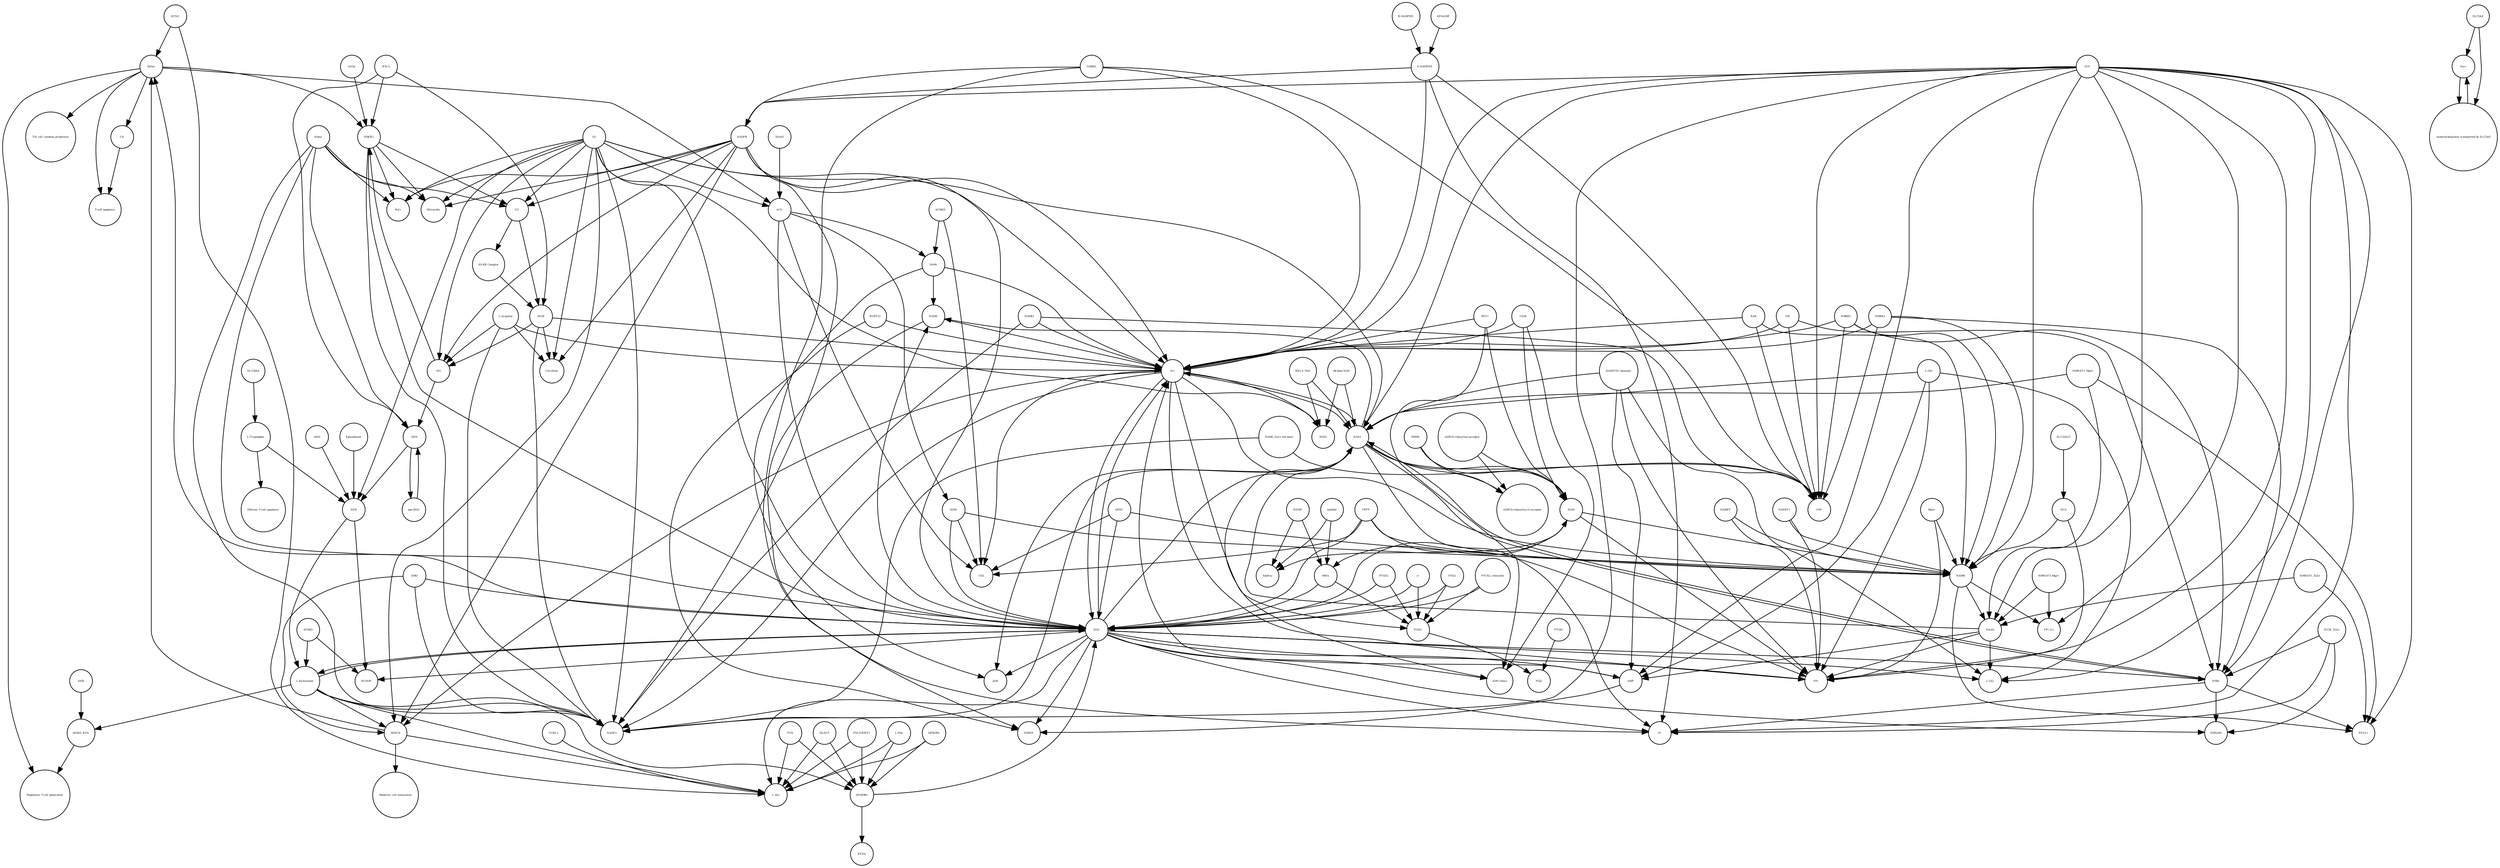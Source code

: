 strict digraph  {
"3HAA" [annotation="urn_miriam_obo.chebi_CHEBI%3A15793", bipartite=0, cls="simple chemical", fontsize=4, label="3HAA", shape=circle];
"Regulatory T-cell generation" [annotation="urn_miriam_obo.go_GO%3A0045066", bipartite=0, cls=phenotype, fontsize=4, label="Regulatory T-cell generation", shape=circle];
"AHR/L-KYN" [annotation="", bipartite=0, cls=complex, fontsize=4, label="AHR/L-KYN", shape=circle];
"L-Tryptophan" [annotation="urn_miriam_obo.chebi_CHEBI%3A57912", bipartite=0, cls="simple chemical", fontsize=4, label="L-Tryptophan", shape=circle];
"Effector T-cell apoptosis" [annotation="urn_miriam_obo.go_GO%3A1902483", bipartite=0, cls=phenotype, fontsize=4, label="Effector T-cell apoptosis", shape=circle];
"Th1 cell cytokine production" [annotation="urn_miriam_obo.go_GO%3A0035744", bipartite=0, cls=phenotype, fontsize=4, label="Th1 cell cytokine production", shape=circle];
"T-cell apoptosis" [annotation="urn_miriam_obo.go_GO%3A0070231", bipartite=0, cls=phenotype, fontsize=4, label="T-cell apoptosis", shape=circle];
CA [annotation="", bipartite=0, cls="simple chemical", fontsize=4, label=CA, shape=circle];
"3HKYN" [annotation="urn_miriam_obo.chebi_CHEBI%3A17380", bipartite=0, cls="simple chemical", fontsize=4, label="3HKYN", shape=circle];
"Dendritic cell maturation" [annotation="urn_miriam_obo.go_GO%3A0097029", bipartite=0, cls=phenotype, fontsize=4, label="Dendritic cell maturation", shape=circle];
AHR [annotation=urn_miriam_uniprot_P35869, bipartite=0, cls=macromolecule, fontsize=4, label=AHR, shape=circle];
"NAD+" [annotation="urn_miriam_obo.chebi_CHEBI%3A57540", bipartite=0, cls="simple chemical", fontsize=4, label="NAD+", shape=circle];
"ADP-ribose" [annotation="urn_miriam_obo.chebi_CHEBI%3A57967", bipartite=0, cls="simple chemical", fontsize=4, label="ADP-ribose", shape=circle];
"L-Gln" [annotation="urn_miriam_obo.chebi_CHEBI%3A58359", bipartite=0, cls="simple chemical", fontsize=4, label="L-Gln", shape=circle];
Heme [annotation="urn_miriam_obo.chebi_CHEBI%3A30413", bipartite=0, cls="simple chemical", fontsize=4, label=Heme, shape=circle];
SLC22A13 [annotation=urn_miriam_uniprot_Q9Y226, bipartite=0, cls=macromolecule, fontsize=4, label=SLC22A13, shape=circle];
CO2 [annotation="urn_miriam_obo.chebi_CHEBI%3A16526", bipartite=0, cls="simple chemical", fontsize=4, label=CO2, shape=circle];
iNOS [annotation=urn_miriam_uniprot_P35228, bipartite=0, cls=macromolecule, fontsize=4, label=iNOS, shape=circle];
PPi [annotation="urn_miriam_obo.chebi_CHEBI%3A29888", bipartite=0, cls="simple chemical", fontsize=4, label=PPi, shape=circle];
"NT5E_Zn2+" [annotation="urn_miriam_uniprot_P21589|urn_miriam_obo.chebi_CHEBI%3A29105", bipartite=0, cls="complex multimer", fontsize=4, label="NT5E_Zn2+", shape=circle];
HCOOH [annotation="urn_miriam_obo.chebi_CHEBI%3A30751", bipartite=0, cls="simple chemical", fontsize=4, label=HCOOH, shape=circle];
NADK2 [annotation=urn_miriam_uniprot_Q4G0N4, bipartite=0, cls="macromolecule multimer", fontsize=4, label=NADK2, shape=circle];
AFMID [annotation=urn_miriam_uniprot_Q63HM1, bipartite=0, cls=macromolecule, fontsize=4, label=AFMID, shape=circle];
NAAD [annotation="urn_miriam_obo.chebi_CHEBI%3A18304", bipartite=0, cls="simple chemical", fontsize=4, label=NAAD, shape=circle];
PTGIS [annotation=urn_miriam_uniprot_Q16647, bipartite=0, cls=macromolecule, fontsize=4, label=PTGIS, shape=circle];
"NADSYN1 hexamer" [annotation=urn_miriam_uniprot_Q6IA69, bipartite=0, cls="macromolecule multimer", fontsize=4, label="NADSYN1 hexamer", shape=circle];
PGH2 [annotation="urn_miriam_obo.chebi_CHEBI%3A15554", bipartite=0, cls="simple chemical", fontsize=4, label=PGH2, shape=circle];
"IFN-G" [annotation=urn_miriam_uniprot_Q14609, bipartite=0, cls=macromolecule, fontsize=4, label="IFN-G", shape=circle];
"L-Arginine" [annotation="urn_miriam_obo.chebi_CHEBI%3A16467", bipartite=0, cls="simple chemical", fontsize=4, label="L-Arginine", shape=circle];
"2AMA" [annotation="urn_miriam_obo.chebi_CHEBI%3A15745", bipartite=0, cls="simple chemical", fontsize=4, label="2AMA", shape=circle];
ACMSD [annotation=urn_miriam_uniprot_Q8TDX5, bipartite=0, cls="macromolecule multimer", fontsize=4, label=ACMSD, shape=circle];
CARKD [annotation=urn_miriam_uniprot_Q8IW45, bipartite=0, cls=macromolecule, fontsize=4, label=CARKD, shape=circle];
AdoMet [annotation="urn_miriam_obo.chebi_CHEBI%3A15414", bipartite=0, cls="simple chemical", fontsize=4, label=AdoMet, shape=circle];
"NMNAT1_Zn2+" [annotation="urn_miriam_uniprot_Q9HAN9|urn_miriam_obo.chebi_CHEBI%3A29105", bipartite=0, cls="complex multimer", fontsize=4, label="NMNAT1_Zn2+", shape=circle];
"NMNAT2_Mg2+" [annotation="urn_miriam_uniprot_Q9BZQ4|urn_miriam_obo.chebi_CHEBI%3A18420", bipartite=0, cls=complex, fontsize=4, label="NMNAT2_Mg2+", shape=circle];
"(ADP-D-ribosyl)(n+1)-acceptor" [annotation="urn_miriam_obo.chebi_CHEBI%3A133203", bipartite=0, cls="simple chemical", fontsize=4, label="(ADP-D-ribosyl)(n+1)-acceptor", shape=circle];
PGG2 [annotation="urn_miriam_obo.chebi_CHEBI%3A27647", bipartite=0, cls="simple chemical", fontsize=4, label=PGG2, shape=circle];
"L-Ala" [annotation="urn_miriam_obo.chebi_CHEBI%3A57972", bipartite=0, cls="simple chemical", fontsize=4, label="L-Ala", shape=circle];
"PPi (3-)" [annotation="urn_miriam_obo.chebi_CHEBI%3A33019", bipartite=0, cls="simple chemical", fontsize=4, label="PPi (3-)", shape=circle];
PARPs [annotation="urn_miriam_uniprot_Q8N5Y8|urn_miriam_uniprot_Q53GL7|urn_miriam_uniprot_Q8IXQ6", bipartite=0, cls=macromolecule, fontsize=4, label=PARPs, shape=circle];
IDO2 [annotation=urn_miriam_uniprot_Q6ZQW0, bipartite=0, cls=macromolecule, fontsize=4, label=IDO2, shape=circle];
CD38 [annotation=urn_miriam_uniprot_P28907, bipartite=0, cls=macromolecule, fontsize=4, label=CD38, shape=circle];
"Nf-KB Complex" [annotation="urn_miriam_uniprot_P19838|urn_miriam_uniprot_Q04206|urn_miriam_uniprot_Q00653", bipartite=0, cls=complex, fontsize=4, label="Nf-KB Complex", shape=circle];
KYNA [annotation="urn_miriam_obo.chebi_CHEBI%3A18344", bipartite=0, cls="simple chemical", fontsize=4, label=KYNA, shape=circle];
NRNAM [annotation="urn_miriam_obo.chebi_CHEBI%3A15927", bipartite=0, cls="simple chemical", fontsize=4, label=NRNAM, shape=circle];
AdoHcy [annotation="urn_miriam_obo.chebi_CHEBI%3A16680", bipartite=0, cls="simple chemical", fontsize=4, label=AdoHcy, shape=circle];
"PXLP-KYAT1" [annotation="urn_miriam_uniprot_Q16773|urn_miriam_obo.chebi_CHEBI%3A18405", bipartite=0, cls="complex multimer", fontsize=4, label="PXLP-KYAT1", shape=circle];
HAAO [annotation=urn_miriam_uniprot_P46952, bipartite=0, cls=macromolecule, fontsize=4, label=HAAO, shape=circle];
I3PROPA [annotation="urn_miriam_obo.chebi_CHEBI%3A43580", bipartite=0, cls=macromolecule, fontsize=4, label=I3PROPA, shape=circle];
NAR [annotation="urn_miriam_obo.chebi_CHEBI%3A58527", bipartite=0, cls="simple chemical", fontsize=4, label=NAR, shape=circle];
O2 [annotation="urn_miriam_obo.chebi_CHEBI%3A15379", bipartite=0, cls="simple chemical", fontsize=4, label=O2, shape=circle];
NNMT [annotation=urn_miriam_uniprot_P40261, bipartite=0, cls=macromolecule, fontsize=4, label=NNMT, shape=circle];
CO [annotation="urn_miriam_obo.chebi_CHEBI%3A17245", bipartite=0, cls="simple chemical", fontsize=4, label=CO, shape=circle];
MNA [annotation="urn_miriam_obo.chebi_CHEBI%3A16797", bipartite=0, cls="simple chemical", fontsize=4, label=MNA, shape=circle];
"L-Kynurenine" [annotation="urn_miriam_obo.chebi_CHEBI%3A16946", bipartite=0, cls="simple chemical", fontsize=4, label="L-Kynurenine", shape=circle];
ACS [annotation="urn_miriam_obo.chebi_CHEBI%3A29044", bipartite=0, cls="simple chemical", fontsize=4, label=ACS, shape=circle];
"L-Phe" [annotation="urn_miriam_obo.chebi_CHEBI%3A58095", bipartite=0, cls="simple chemical", fontsize=4, label="L-Phe", shape=circle];
ADP [annotation="urn_miriam_obo.chebi_CHEBI%3A456216", bipartite=0, cls="simple chemical", fontsize=4, label=ADP, shape=circle];
PTCS2_celecoxib [annotation="urn_miriam_uniprot_P35354|urn_miriam_obo.chebi_CHEBI%3A41423", bipartite=0, cls=complex, fontsize=4, label=PTCS2_celecoxib, shape=circle];
NMNH [annotation="urn_miriam_obo.chebi_CHEBI%3A74452", bipartite=0, cls="simple chemical", fontsize=4, label=NMNH, shape=circle];
NAPRT1 [annotation=urn_miriam_uniprot_Q6XQN6, bipartite=0, cls="macromolecule multimer", fontsize=4, label=NAPRT1, shape=circle];
PYR [annotation="urn_miriam_obo.chebi_CHEBI%3A15361", bipartite=0, cls="simple chemical", fontsize=4, label=PYR, shape=circle];
"(ADP-D-ribosyl)(n)-acceptor" [annotation="urn_miriam_obo.chebi_CHEBI%3A133202", bipartite=0, cls="simple chemical", fontsize=4, label="(ADP-D-ribosyl)(n)-acceptor", shape=circle];
"Na+" [annotation="urn_miriam_obo.chebi_CHEBI%3A29101", bipartite=0, cls="simple chemical", fontsize=4, label="Na+", shape=circle];
BST1 [annotation=urn_miriam_uniprot_Q10588, bipartite=0, cls="macromolecule multimer", fontsize=4, label=BST1, shape=circle];
Epacadostat [annotation="", bipartite=0, cls="simple chemical", fontsize=4, label=Epacadostat, shape=circle];
PGI2 [annotation="urn_miriam_obo.chebi_CHEBI%3A15552", bipartite=0, cls="simple chemical", fontsize=4, label=PGI2, shape=circle];
NO [annotation="urn_miriam_obo.chebi_CHEBI%3A16480", bipartite=0, cls="simple chemical", fontsize=4, label=NO, shape=circle];
HMOX1 [annotation="", bipartite=0, cls=macromolecule, fontsize=4, label=HMOX1, shape=circle];
NADPH [annotation="urn_miriam_obo.chebi_CHEBI%3A16474", bipartite=0, cls="simple chemical", fontsize=4, label=NADPH, shape=circle];
QPRT [annotation=urn_miriam_uniprot_Q15274, bipartite=0, cls=macromolecule, fontsize=4, label=QPRT, shape=circle];
"Fe2+" [annotation="urn_miriam_obo.chebi_CHEBI%3A29033", bipartite=0, cls="simple chemical", fontsize=4, label="Fe2+", shape=circle];
NADH [annotation="urn_miriam_obo.chebi_CHEBI%3A57945", bipartite=0, cls="simple chemical", fontsize=4, label=NADH, shape=circle];
"NADP+" [annotation="urn_miriam_obo.chebi_CHEBI%3A18009", bipartite=0, cls="simple chemical", fontsize=4, label="NADP+", shape=circle];
H2O2 [annotation="urn_miriam_obo.chebi_CHEBI%3A16240", bipartite=0, cls="simple chemical", fontsize=4, label=H2O2, shape=circle];
NMRK2 [annotation=urn_miriam_uniprot_Q9NPI5, bipartite=0, cls=macromolecule, fontsize=4, label=NMRK2, shape=circle];
"S-NADPHX" [annotation="urn_miriam_obo.chebi_CHEBI%3A64084", bipartite=0, cls="simple chemical", fontsize=4, label="S-NADPHX", shape=circle];
NMRK1 [annotation=urn_miriam_uniprot_Q9NWW6, bipartite=0, cls=macromolecule, fontsize=4, label=NMRK1, shape=circle];
"Mg2+" [annotation="urn_miriam_obo.chebi_CHEBI%3A18420", bipartite=0, cls="simple chemical", fontsize=4, label="Mg2+", shape=circle];
QUIN [annotation="urn_miriam_obo.chebi_CHEBI%3A16675", bipartite=0, cls="simple chemical", fontsize=4, label=QUIN, shape=circle];
NCA [annotation="urn_miriam_obo.chebi_CHEBI%3A32544", bipartite=0, cls="simple chemical", fontsize=4, label=NCA, shape=circle];
KYNU [annotation=urn_miriam_uniprot_Q16719, bipartite=0, cls="macromolecule multimer", fontsize=4, label=KYNU, shape=circle];
"apo-IDO1" [annotation=urn_miriam_uniprot_P14902, bipartite=0, cls=macromolecule, fontsize=4, label="apo-IDO1", shape=circle];
"R-NADPHX" [annotation="urn_miriam_obo.chebi_CHEBI%3A64085", bipartite=0, cls="simple chemical", fontsize=4, label="R-NADPHX", shape=circle];
"NADK_Zn2+ tetramer" [annotation="urn_miriam_uniprot_O95544|urn_miriam_obo.chebi_CHEBI%3A29105", bipartite=0, cls="complex multimer", fontsize=4, label="NADK_Zn2+ tetramer", shape=circle];
KMO [annotation=urn_miriam_uniprot_O15229, bipartite=0, cls=macromolecule, fontsize=4, label=KMO, shape=circle];
Orf3a [annotation="urn_miriam_ncbiprotein_BCD58754|urn_miriam_uniprot_P0DTC3", bipartite=0, cls=macromolecule, fontsize=4, label=Orf3a, shape=circle];
NUDT12 [annotation=urn_miriam_uniprot_Q9BQG2, bipartite=0, cls=macromolecule, fontsize=4, label=NUDT12, shape=circle];
"H+" [annotation="urn_miriam_obo.chebi_CHEBI%3A15378", bipartite=0, cls="simple chemical", fontsize=4, label="H+", shape=circle];
PTGS2 [annotation=urn_miriam_uniprot_P35354, bipartite=0, cls="macromolecule multimer", fontsize=4, label=PTGS2, shape=circle];
ATP [annotation="urn_miriam_obo.chebi_CHEBI%3A30616", bipartite=0, cls="simple chemical", fontsize=4, label=ATP, shape=circle];
"PPi(3-)" [annotation="urn_miriam_obo.chebi_CHEBI%3A33019", bipartite=0, cls="simple chemical", fontsize=4, label="PPi(3-)", shape=circle];
APOA1BP [annotation=urn_miriam_uniprot_O95544, bipartite=0, cls="macromolecule multimer", fontsize=4, label=APOA1BP, shape=circle];
RNLS_FAD [annotation="urn_miriam_uniprot_Q5VYX0|urn_miriam_obo.chebi_CHEBI%3A16238", bipartite=0, cls=complex, fontsize=4, label=RNLS_FAD, shape=circle];
NFK [annotation="urn_miriam_obo.chebi_CHEBI%3A18377", bipartite=0, cls="simple chemical", fontsize=4, label=NFK, shape=circle];
"L-Glu" [annotation="urn_miriam_obo.chebi_CHEBI%3A29985", bipartite=0, cls="simple chemical", fontsize=4, label="L-Glu", shape=circle];
NAMN [annotation="urn_miriam_obo.chebi_CHEBI%3A15763", bipartite=0, cls="simple chemical", fontsize=4, label=NAMN, shape=circle];
H2O [annotation="urn_miriam_obo.chebi_CHEBI%3A15377", bipartite=0, cls="simple chemical", fontsize=4, label=H2O, shape=circle];
"2AM" [annotation="urn_miriam_obo.chebi_CHEBI%3A16886", bipartite=0, cls="simple chemical", fontsize=4, label="2AM", shape=circle];
CCBL2 [annotation=urn_miriam_uniprot_Q6YP21, bipartite=0, cls="macromolecule multimer", fontsize=4, label=CCBL2, shape=circle];
SLC5A8 [annotation=urn_miriam_uniprot_Q8N695, bipartite=0, cls=macromolecule, fontsize=4, label=SLC5A8, shape=circle];
NMN [annotation="urn_miriam_obo.chebi_CHEBI%3A14649", bipartite=0, cls="simple chemical", fontsize=4, label=NMN, shape=circle];
NR [annotation="urn_miriam_obo.chebi_CHEBI%3A15927", bipartite=0, cls="simple chemical", fontsize=4, label=NR, shape=circle];
AMP [annotation="urn_miriam_obo.chebi_CHEBI%3A16027", bipartite=0, cls="simple chemical", fontsize=4, label=AMP, shape=circle];
"AP-DOBu" [annotation="urn_miriam_obo.chebi_CHEBI%3A17442", bipartite=0, cls="simple chemical", fontsize=4, label="AP-DOBu", shape=circle];
NAM [annotation="urn_miriam_obo.chebi_CHEBI%3A17154", bipartite=0, cls="simple chemical", fontsize=4, label=NAM, shape=circle];
PRPP [annotation="urn_miriam_obo.chebi_CHEBI%3A17111", bipartite=0, cls="simple chemical", fontsize=4, label=PRPP, shape=circle];
"NMNAT3_Mg2+" [annotation="urn_miriam_uniprot_Q96T66|urn_miriam_obo.chebi_CHEBI%3A18420", bipartite=0, cls="complex multimer", fontsize=4, label="NMNAT3_Mg2+", shape=circle];
"e-" [annotation="urn_miriam_obo.chebi_CHEBI%3A10545", bipartite=0, cls="simple chemical", fontsize=4, label="e-", shape=circle];
Pi [annotation="urn_miriam_obo.chebi_CHEBI%3A18367", bipartite=0, cls="simple chemical", fontsize=4, label=Pi, shape=circle];
"dh-beta-NAD" [annotation="urn_miriam_obo.chebi_CHEBI%3A90171|urn_miriam_obo.chebi_CHEBI%3A90174", bipartite=0, cls="simple chemical", fontsize=4, label="dh-beta-NAD", shape=circle];
IDO1 [annotation=urn_miriam_uniprot_P14902, bipartite=0, cls=complex, fontsize=4, label=IDO1, shape=circle];
I3LACT [annotation="urn_miriam_obo.chebi_CHEBI%3A55528", bipartite=0, cls=macromolecule, fontsize=4, label=I3LACT, shape=circle];
NAMPT [annotation=urn_miriam_uniprot_P43490, bipartite=0, cls=macromolecule, fontsize=4, label=NAMPT, shape=circle];
Biliverdin [annotation="urn_miriam_obo.chebi_CHEBI%3A17033", bipartite=0, cls="simple chemical", fontsize=4, label=Biliverdin, shape=circle];
SLC36A4 [annotation=urn_miriam_uniprot_Q6YBV0, bipartite=0, cls=macromolecule, fontsize=4, label=SLC36A4, shape=circle];
"monocarboxylates transported by SLC5A8" [annotation="", bipartite=0, cls="simple chemical", fontsize=4, label="monocarboxylates transported by SLC5A8", shape=circle];
Citrulline [annotation="urn_miriam_obo.chebi_CHEBI%3A16349", bipartite=0, cls="simple chemical", fontsize=4, label=Citrulline, shape=circle];
"3HAA" -> "Regulatory T-cell generation"  [annotation="", interaction_type="necessary stimulation"];
"3HAA" -> "Th1 cell cytokine production"  [annotation="", interaction_type=inhibition];
"3HAA" -> "T-cell apoptosis"  [annotation="", interaction_type="logic arc"];
"3HAA" -> HMOX1  [annotation="urn_miriam_pubmed_15249210|urn_miriam_pubmed_11287117|urn_miriam_pubmed_12706494", interaction_type=catalysis];
"3HAA" -> CA  [annotation="", interaction_type=production];
"3HAA" -> ACS  [annotation="", interaction_type=production];
"AHR/L-KYN" -> "Regulatory T-cell generation"  [annotation="", interaction_type="necessary stimulation"];
"L-Tryptophan" -> "Effector T-cell apoptosis"  [annotation="", interaction_type=inhibition];
"L-Tryptophan" -> NFK  [annotation="", interaction_type=production];
CA -> "T-cell apoptosis"  [annotation="", interaction_type="necessary stimulation"];
"3HKYN" -> "Dendritic cell maturation"  [annotation="", interaction_type="logic arc"];
"3HKYN" -> "L-Ala"  [annotation="", interaction_type=production];
"3HKYN" -> "3HAA"  [annotation="", interaction_type=production];
AHR -> "AHR/L-KYN"  [annotation="", interaction_type=production];
"NAD+" -> NADH  [annotation="", interaction_type=production];
"NAD+" -> "2AM"  [annotation="", interaction_type=production];
"NAD+" -> "H+"  [annotation="", interaction_type=production];
"NAD+" -> ADP  [annotation="", interaction_type=production];
"NAD+" -> "NADP+"  [annotation="", interaction_type=production];
"NAD+" -> "ADP-ribose"  [annotation="", interaction_type=production];
"NAD+" -> NAM  [annotation="", interaction_type=production];
"NAD+" -> Pi  [annotation="", interaction_type=production];
"NAD+" -> NMN  [annotation="", interaction_type=production];
"NAD+" -> "(ADP-D-ribosyl)(n+1)-acceptor"  [annotation="", interaction_type=production];
"L-Gln" -> AMP  [annotation="", interaction_type=production];
"L-Gln" -> "L-Glu"  [annotation="", interaction_type=production];
"L-Gln" -> "NAD+"  [annotation="", interaction_type=production];
"L-Gln" -> PPi  [annotation="", interaction_type=production];
Heme -> IDO1  [annotation="", interaction_type=production];
Heme -> "Fe2+"  [annotation="", interaction_type=production];
Heme -> "NADP+"  [annotation="", interaction_type=production];
Heme -> Biliverdin  [annotation="", interaction_type=production];
Heme -> CO  [annotation="", interaction_type=production];
Heme -> H2O  [annotation="", interaction_type=production];
SLC22A13 -> NCA  [annotation="", interaction_type=catalysis];
iNOS -> NO  [annotation="urn_miriam_pubmed_15249210|urn_miriam_pubmed_11463332", interaction_type=catalysis];
iNOS -> "NADP+"  [annotation="urn_miriam_pubmed_15249210|urn_miriam_pubmed_11463332", interaction_type=catalysis];
iNOS -> "H+"  [annotation="urn_miriam_pubmed_15249210|urn_miriam_pubmed_11463332", interaction_type=catalysis];
iNOS -> Citrulline  [annotation="urn_miriam_pubmed_15249210|urn_miriam_pubmed_11463332", interaction_type=catalysis];
"NT5E_Zn2+" -> Pi  [annotation="", interaction_type=catalysis];
"NT5E_Zn2+" -> NMN  [annotation="", interaction_type=catalysis];
"NT5E_Zn2+" -> NRNAM  [annotation="", interaction_type=catalysis];
NADK2 -> ADP  [annotation="", interaction_type=catalysis];
NADK2 -> "NADP+"  [annotation="", interaction_type=catalysis];
NADK2 -> "H+"  [annotation="", interaction_type=catalysis];
AFMID -> "L-Kynurenine"  [annotation=urn_miriam_pubmed_29531094, interaction_type=catalysis];
AFMID -> HCOOH  [annotation=urn_miriam_pubmed_29531094, interaction_type=catalysis];
NAAD -> AMP  [annotation="", interaction_type=production];
NAAD -> "L-Glu"  [annotation="", interaction_type=production];
NAAD -> "NAD+"  [annotation="", interaction_type=production];
NAAD -> PPi  [annotation="", interaction_type=production];
PTGIS -> PGI2  [annotation="", interaction_type=catalysis];
"NADSYN1 hexamer" -> AMP  [annotation="", interaction_type=catalysis];
"NADSYN1 hexamer" -> "L-Glu"  [annotation="", interaction_type=catalysis];
"NADSYN1 hexamer" -> "NAD+"  [annotation="", interaction_type=catalysis];
"NADSYN1 hexamer" -> PPi  [annotation="", interaction_type=catalysis];
PGH2 -> PGI2  [annotation="", interaction_type=production];
"IFN-G" -> iNOS  [annotation="urn_miriam_pubmed_9126284|urn_miriam_pubmed_15249210", interaction_type=catalysis];
"IFN-G" -> IDO1  [annotation="urn_miriam_pubmed_23476103|urn_miriam_pubmed_15249210|urn_miriam_pubmed_9126284", interaction_type=catalysis];
"IFN-G" -> HMOX1  [annotation="urn_miriam_pubmed_15249210|urn_miriam_pubmed_11287117|urn_miriam_pubmed_12706494", interaction_type=catalysis];
"L-Arginine" -> NO  [annotation="", interaction_type=production];
"L-Arginine" -> "NADP+"  [annotation="", interaction_type=production];
"L-Arginine" -> "H+"  [annotation="", interaction_type=production];
"L-Arginine" -> Citrulline  [annotation="", interaction_type=production];
"2AMA" -> NADH  [annotation="", interaction_type=production];
"2AMA" -> "2AM"  [annotation="", interaction_type=production];
"2AMA" -> "H+"  [annotation="", interaction_type=production];
ACMSD -> CO2  [annotation="", interaction_type=catalysis];
ACMSD -> "2AMA"  [annotation="", interaction_type=catalysis];
CARKD -> ADP  [annotation="", interaction_type=catalysis];
CARKD -> Pi  [annotation="", interaction_type=catalysis];
CARKD -> "H+"  [annotation="", interaction_type=catalysis];
CARKD -> NADPH  [annotation="", interaction_type=catalysis];
AdoMet -> MNA  [annotation="", interaction_type=production];
AdoMet -> AdoHcy  [annotation="", interaction_type=production];
"NMNAT1_Zn2+" -> "PPi(3-)"  [annotation="", interaction_type=catalysis];
"NMNAT1_Zn2+" -> NAAD  [annotation="", interaction_type=catalysis];
"NMNAT2_Mg2+" -> "PPi(3-)"  [annotation="", interaction_type=catalysis];
"NMNAT2_Mg2+" -> "NAD+"  [annotation="", interaction_type=catalysis];
"NMNAT2_Mg2+" -> NAAD  [annotation="", interaction_type=catalysis];
PGG2 -> PGH2  [annotation="", interaction_type=production];
PGG2 -> H2O  [annotation="", interaction_type=production];
PARPs -> "(ADP-D-ribosyl)(n+1)-acceptor"  [annotation="", interaction_type=catalysis];
PARPs -> NAM  [annotation="", interaction_type=catalysis];
IDO2 -> NFK  [annotation="", interaction_type=catalysis];
CD38 -> NAM  [annotation="", interaction_type=catalysis];
CD38 -> "ADP-ribose"  [annotation="", interaction_type=catalysis];
CD38 -> "H+"  [annotation="", interaction_type=catalysis];
"Nf-KB Complex" -> iNOS  [annotation="urn_miriam_pubmed_9126284|urn_miriam_pubmed_15249210", interaction_type=catalysis];
"PXLP-KYAT1" -> "AP-DOBu"  [annotation="", interaction_type=catalysis];
"PXLP-KYAT1" -> "L-Ala"  [annotation="", interaction_type=catalysis];
HAAO -> ACS  [annotation="", interaction_type=catalysis];
I3PROPA -> "AP-DOBu"  [annotation="", interaction_type=inhibition];
I3PROPA -> "L-Ala"  [annotation="", interaction_type=inhibition];
NAR -> ADP  [annotation="", interaction_type=production];
NAR -> NAMN  [annotation="", interaction_type=production];
NAR -> "H+"  [annotation="", interaction_type=production];
O2 -> "NAD+"  [annotation="", interaction_type=production];
O2 -> H2O2  [annotation="", interaction_type=production];
O2 -> NO  [annotation="", interaction_type=production];
O2 -> "NADP+"  [annotation="", interaction_type=production];
O2 -> "H+"  [annotation="", interaction_type=production];
O2 -> Citrulline  [annotation="", interaction_type=production];
O2 -> NFK  [annotation="", interaction_type=production];
O2 -> ACS  [annotation="", interaction_type=production];
O2 -> "3HKYN"  [annotation="", interaction_type=production];
O2 -> H2O  [annotation="", interaction_type=production];
O2 -> "Fe2+"  [annotation="", interaction_type=production];
O2 -> Biliverdin  [annotation="", interaction_type=production];
O2 -> CO  [annotation="", interaction_type=production];
NNMT -> MNA  [annotation="", interaction_type=catalysis];
NNMT -> AdoHcy  [annotation="", interaction_type=catalysis];
CO -> iNOS  [annotation="urn_miriam_pubmed_9126284|urn_miriam_pubmed_15249210", interaction_type=inhibition];
CO -> "Nf-KB Complex"  [annotation=urn_miriam_pubmed_15249210, interaction_type=inhibition];
MNA -> PGH2  [annotation="", interaction_type=stimulation];
MNA -> H2O  [annotation="", interaction_type=stimulation];
"L-Kynurenine" -> "NADP+"  [annotation="", interaction_type=production];
"L-Kynurenine" -> "3HKYN"  [annotation="", interaction_type=production];
"L-Kynurenine" -> H2O  [annotation="", interaction_type=production];
"L-Kynurenine" -> "L-Ala"  [annotation="", interaction_type=production];
"L-Kynurenine" -> "AP-DOBu"  [annotation="", interaction_type=production];
"L-Kynurenine" -> "AHR/L-KYN"  [annotation="", interaction_type=production];
ACS -> QUIN  [annotation="", interaction_type=production];
ACS -> H2O  [annotation="", interaction_type=production];
ACS -> CO2  [annotation="", interaction_type=production];
ACS -> "2AMA"  [annotation="", interaction_type=production];
"L-Phe" -> "AP-DOBu"  [annotation="", interaction_type=inhibition];
"L-Phe" -> "L-Ala"  [annotation="", interaction_type=inhibition];
PTCS2_celecoxib -> PGH2  [annotation="", interaction_type=inhibition];
PTCS2_celecoxib -> H2O  [annotation="", interaction_type=inhibition];
NAPRT1 -> PPi  [annotation="", interaction_type=catalysis];
NAPRT1 -> NAMN  [annotation="", interaction_type=catalysis];
PYR -> "AP-DOBu"  [annotation="", interaction_type=production];
PYR -> "L-Ala"  [annotation="", interaction_type=production];
"(ADP-D-ribosyl)(n)-acceptor" -> "(ADP-D-ribosyl)(n+1)-acceptor"  [annotation="", interaction_type=production];
"(ADP-D-ribosyl)(n)-acceptor" -> NAM  [annotation="", interaction_type=production];
"Na+" -> "monocarboxylates transported by SLC5A8"  [annotation="", interaction_type=production];
BST1 -> NAM  [annotation="", interaction_type=catalysis];
BST1 -> "ADP-ribose"  [annotation="", interaction_type=catalysis];
BST1 -> "H+"  [annotation="", interaction_type=catalysis];
Epacadostat -> NFK  [annotation="urn_miriam_pubmed_29531094|urn_miriam_pubmed_28523098|urn_miriam_pubmed_30338242|urn_miriam_pubmed_32292563", interaction_type=inhibition];
NO -> IDO1  [annotation="urn_miriam_pubmed_23476103|urn_miriam_pubmed_15249210|urn_miriam_pubmed_9126284", interaction_type=inhibition];
NO -> HMOX1  [annotation="urn_miriam_pubmed_15249210|urn_miriam_pubmed_11287117|urn_miriam_pubmed_12706494", interaction_type=catalysis];
HMOX1 -> "Fe2+"  [annotation="", interaction_type=catalysis];
HMOX1 -> "NADP+"  [annotation="", interaction_type=catalysis];
HMOX1 -> Biliverdin  [annotation="", interaction_type=catalysis];
HMOX1 -> CO  [annotation="", interaction_type=catalysis];
HMOX1 -> H2O  [annotation="", interaction_type=catalysis];
NADPH -> "NADP+"  [annotation="", interaction_type=production];
NADPH -> "3HKYN"  [annotation="", interaction_type=production];
NADPH -> H2O  [annotation="", interaction_type=production];
NADPH -> "Fe2+"  [annotation="", interaction_type=production];
NADPH -> Biliverdin  [annotation="", interaction_type=production];
NADPH -> CO  [annotation="", interaction_type=production];
NADPH -> NO  [annotation="", interaction_type=production];
NADPH -> "H+"  [annotation="", interaction_type=production];
NADPH -> Citrulline  [annotation="", interaction_type=production];
QPRT -> CO2  [annotation="", interaction_type=catalysis];
QPRT -> NAMN  [annotation="", interaction_type=catalysis];
QPRT -> H2O  [annotation="", interaction_type=catalysis];
NADH -> NMNH  [annotation="", interaction_type=production];
NADH -> "H+"  [annotation="", interaction_type=production];
NMRK2 -> ADP  [annotation="", interaction_type=catalysis];
NMRK2 -> NAMN  [annotation="", interaction_type=catalysis];
NMRK2 -> "H+"  [annotation="", interaction_type=catalysis];
NMRK2 -> NMN  [annotation="", interaction_type=catalysis];
"S-NADPHX" -> ADP  [annotation="", interaction_type=production];
"S-NADPHX" -> Pi  [annotation="", interaction_type=production];
"S-NADPHX" -> "H+"  [annotation="", interaction_type=production];
"S-NADPHX" -> NADPH  [annotation="", interaction_type=production];
NMRK1 -> ADP  [annotation="", interaction_type=catalysis];
NMRK1 -> NMN  [annotation="", interaction_type=catalysis];
NMRK1 -> "H+"  [annotation="", interaction_type=catalysis];
NMRK1 -> NAMN  [annotation="", interaction_type=catalysis];
"Mg2+" -> PPi  [annotation="", interaction_type=stimulation];
"Mg2+" -> NAMN  [annotation="", interaction_type=stimulation];
QUIN -> CO2  [annotation="", interaction_type=production];
QUIN -> NAMN  [annotation="", interaction_type=production];
QUIN -> H2O  [annotation="", interaction_type=production];
NCA -> PPi  [annotation="", interaction_type=production];
NCA -> NAMN  [annotation="", interaction_type=production];
KYNU -> "L-Ala"  [annotation="", interaction_type=catalysis];
KYNU -> "3HAA"  [annotation="", interaction_type=catalysis];
"apo-IDO1" -> IDO1  [annotation="", interaction_type=production];
"R-NADPHX" -> "S-NADPHX"  [annotation="", interaction_type=production];
"NADK_Zn2+ tetramer" -> ADP  [annotation="", interaction_type=catalysis];
"NADK_Zn2+ tetramer" -> "NADP+"  [annotation="", interaction_type=catalysis];
KMO -> "3HKYN"  [annotation="", interaction_type=catalysis];
KMO -> "NADP+"  [annotation="", interaction_type=catalysis];
KMO -> H2O  [annotation="", interaction_type=catalysis];
Orf3a -> HMOX1  [annotation="urn_miriam_doi_10.1101%2F2020.03.22.002386|urn_miriam_taxonomy_2697049", interaction_type=modulation];
NUDT12 -> NMNH  [annotation="", interaction_type=catalysis];
NUDT12 -> "H+"  [annotation="", interaction_type=catalysis];
"H+" -> "NAD+"  [annotation="", interaction_type=production];
"H+" -> H2O2  [annotation="", interaction_type=production];
"H+" -> PPi  [annotation="", interaction_type=production];
"H+" -> NAMN  [annotation="", interaction_type=production];
"H+" -> "NADP+"  [annotation="", interaction_type=production];
"H+" -> "3HKYN"  [annotation="", interaction_type=production];
"H+" -> H2O  [annotation="", interaction_type=production];
"H+" -> CO2  [annotation="", interaction_type=production];
"H+" -> PGH2  [annotation="", interaction_type=production];
PTGS2 -> PGH2  [annotation="", interaction_type=catalysis];
PTGS2 -> H2O  [annotation="", interaction_type=catalysis];
ATP -> ADP  [annotation="", interaction_type=production];
ATP -> "H+"  [annotation="", interaction_type=production];
ATP -> NAMN  [annotation="", interaction_type=production];
ATP -> "NADP+"  [annotation="", interaction_type=production];
ATP -> Pi  [annotation="", interaction_type=production];
ATP -> NADPH  [annotation="", interaction_type=production];
ATP -> "NAD+"  [annotation="", interaction_type=production];
ATP -> "PPi(3-)"  [annotation="", interaction_type=production];
ATP -> NMN  [annotation="", interaction_type=production];
ATP -> AMP  [annotation="", interaction_type=production];
ATP -> PPi  [annotation="", interaction_type=production];
ATP -> "L-Glu"  [annotation="", interaction_type=production];
ATP -> "PPi (3-)"  [annotation="", interaction_type=production];
ATP -> NAAD  [annotation="", interaction_type=production];
APOA1BP -> "S-NADPHX"  [annotation="", interaction_type=catalysis];
RNLS_FAD -> H2O2  [annotation="", interaction_type=catalysis];
RNLS_FAD -> "NAD+"  [annotation="", interaction_type=catalysis];
NFK -> "L-Kynurenine"  [annotation="", interaction_type=production];
NFK -> HCOOH  [annotation="", interaction_type=production];
NAMN -> "PPi (3-)"  [annotation="", interaction_type=production];
NAMN -> NAAD  [annotation="", interaction_type=production];
NAMN -> "PPi(3-)"  [annotation="", interaction_type=production];
H2O -> NADH  [annotation="", interaction_type=production];
H2O -> "2AM"  [annotation="", interaction_type=production];
H2O -> "H+"  [annotation="", interaction_type=production];
H2O -> "ADP-ribose"  [annotation="", interaction_type=production];
H2O -> NAM  [annotation="", interaction_type=production];
H2O -> NMNH  [annotation="", interaction_type=production];
H2O -> Pi  [annotation="", interaction_type=production];
H2O -> NMN  [annotation="", interaction_type=production];
H2O -> NRNAM  [annotation="", interaction_type=production];
H2O -> "NAD+"  [annotation="", interaction_type=production];
H2O -> AMP  [annotation="", interaction_type=production];
H2O -> PPi  [annotation="", interaction_type=production];
H2O -> "L-Glu"  [annotation="", interaction_type=production];
H2O -> HCOOH  [annotation="", interaction_type=production];
H2O -> "L-Kynurenine"  [annotation="", interaction_type=production];
H2O -> "L-Ala"  [annotation="", interaction_type=production];
H2O -> "3HAA"  [annotation="", interaction_type=production];
CCBL2 -> "L-Ala"  [annotation="", interaction_type=catalysis];
SLC5A8 -> "monocarboxylates transported by SLC5A8"  [annotation="", interaction_type=catalysis];
SLC5A8 -> "Na+"  [annotation="", interaction_type=catalysis];
NMN -> "NAD+"  [annotation="", interaction_type=production];
NMN -> "PPi(3-)"  [annotation="", interaction_type=production];
NMN -> Pi  [annotation="", interaction_type=production];
NMN -> NRNAM  [annotation="", interaction_type=production];
NR -> ADP  [annotation="", interaction_type=production];
NR -> "H+"  [annotation="", interaction_type=production];
NR -> NMN  [annotation="", interaction_type=production];
AMP -> NMNH  [annotation="", interaction_type=production];
AMP -> "H+"  [annotation="", interaction_type=production];
"AP-DOBu" -> KYNA  [annotation="", interaction_type=production];
"AP-DOBu" -> H2O  [annotation="", interaction_type=production];
NAM -> PPi  [annotation="", interaction_type=production];
NAM -> NAMN  [annotation="", interaction_type=production];
NAM -> MNA  [annotation="", interaction_type=production];
NAM -> AdoHcy  [annotation="", interaction_type=production];
PRPP -> PPi  [annotation="", interaction_type=production];
PRPP -> NAMN  [annotation="", interaction_type=production];
PRPP -> CO2  [annotation="", interaction_type=production];
PRPP -> H2O  [annotation="", interaction_type=production];
"NMNAT3_Mg2+" -> "PPi (3-)"  [annotation="", interaction_type=catalysis];
"NMNAT3_Mg2+" -> NAAD  [annotation="", interaction_type=catalysis];
"e-" -> PGH2  [annotation="", interaction_type=production];
"e-" -> H2O  [annotation="", interaction_type=production];
"dh-beta-NAD" -> H2O2  [annotation="", interaction_type=production];
"dh-beta-NAD" -> "NAD+"  [annotation="", interaction_type=production];
IDO1 -> "apo-IDO1"  [annotation="", interaction_type=production];
IDO1 -> NFK  [annotation="urn_miriam_pubmed_29531094|urn_miriam_pubmed_28523098|urn_miriam_pubmed_30338242|urn_miriam_pubmed_32292563", interaction_type=catalysis];
I3LACT -> "AP-DOBu"  [annotation="", interaction_type=inhibition];
I3LACT -> "L-Ala"  [annotation="", interaction_type=inhibition];
NAMPT -> PPi  [annotation="", interaction_type=catalysis];
NAMPT -> NAMN  [annotation="", interaction_type=catalysis];
SLC36A4 -> "L-Tryptophan"  [annotation="", interaction_type=catalysis];
"monocarboxylates transported by SLC5A8" -> "Na+"  [annotation="", interaction_type=production];
}
